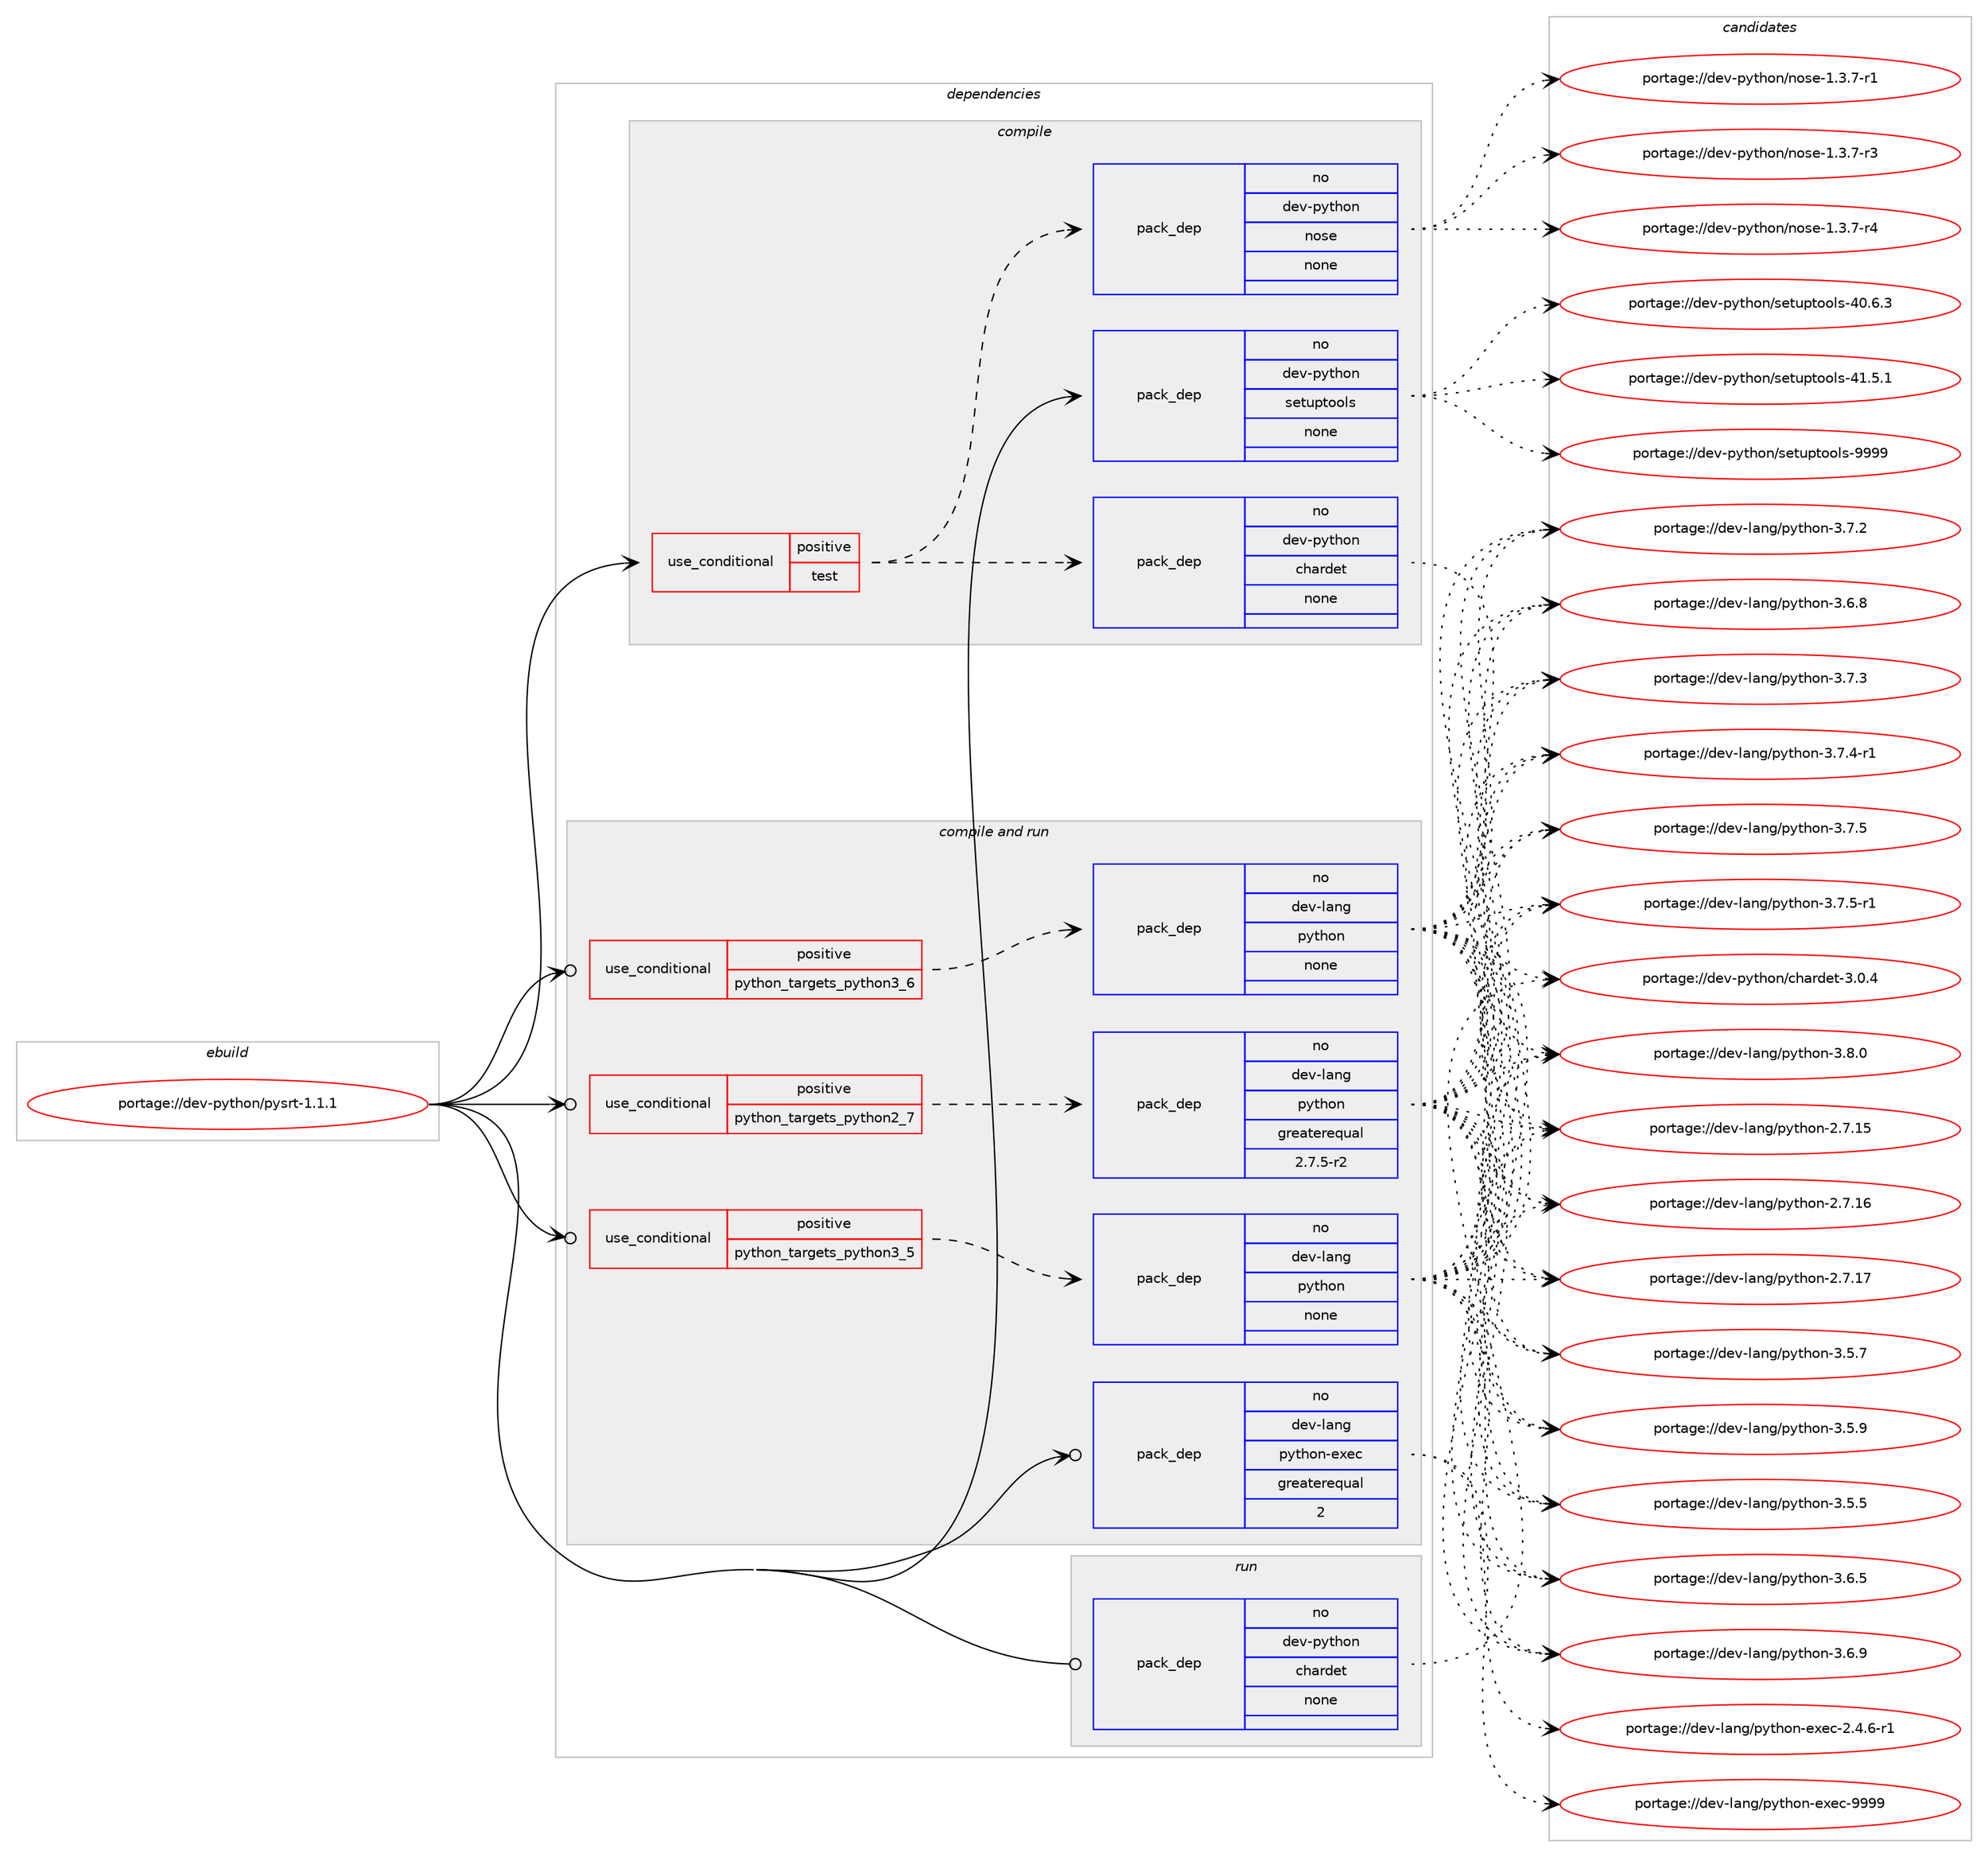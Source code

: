 digraph prolog {

# *************
# Graph options
# *************

newrank=true;
concentrate=true;
compound=true;
graph [rankdir=LR,fontname=Helvetica,fontsize=10,ranksep=1.5];#, ranksep=2.5, nodesep=0.2];
edge  [arrowhead=vee];
node  [fontname=Helvetica,fontsize=10];

# **********
# The ebuild
# **********

subgraph cluster_leftcol {
color=gray;
rank=same;
label=<<i>ebuild</i>>;
id [label="portage://dev-python/pysrt-1.1.1", color=red, width=4, href="../dev-python/pysrt-1.1.1.svg"];
}

# ****************
# The dependencies
# ****************

subgraph cluster_midcol {
color=gray;
label=<<i>dependencies</i>>;
subgraph cluster_compile {
fillcolor="#eeeeee";
style=filled;
label=<<i>compile</i>>;
subgraph cond36162 {
dependency163888 [label=<<TABLE BORDER="0" CELLBORDER="1" CELLSPACING="0" CELLPADDING="4"><TR><TD ROWSPAN="3" CELLPADDING="10">use_conditional</TD></TR><TR><TD>positive</TD></TR><TR><TD>test</TD></TR></TABLE>>, shape=none, color=red];
subgraph pack124340 {
dependency163889 [label=<<TABLE BORDER="0" CELLBORDER="1" CELLSPACING="0" CELLPADDING="4" WIDTH="220"><TR><TD ROWSPAN="6" CELLPADDING="30">pack_dep</TD></TR><TR><TD WIDTH="110">no</TD></TR><TR><TD>dev-python</TD></TR><TR><TD>nose</TD></TR><TR><TD>none</TD></TR><TR><TD></TD></TR></TABLE>>, shape=none, color=blue];
}
dependency163888:e -> dependency163889:w [weight=20,style="dashed",arrowhead="vee"];
subgraph pack124341 {
dependency163890 [label=<<TABLE BORDER="0" CELLBORDER="1" CELLSPACING="0" CELLPADDING="4" WIDTH="220"><TR><TD ROWSPAN="6" CELLPADDING="30">pack_dep</TD></TR><TR><TD WIDTH="110">no</TD></TR><TR><TD>dev-python</TD></TR><TR><TD>chardet</TD></TR><TR><TD>none</TD></TR><TR><TD></TD></TR></TABLE>>, shape=none, color=blue];
}
dependency163888:e -> dependency163890:w [weight=20,style="dashed",arrowhead="vee"];
}
id:e -> dependency163888:w [weight=20,style="solid",arrowhead="vee"];
subgraph pack124342 {
dependency163891 [label=<<TABLE BORDER="0" CELLBORDER="1" CELLSPACING="0" CELLPADDING="4" WIDTH="220"><TR><TD ROWSPAN="6" CELLPADDING="30">pack_dep</TD></TR><TR><TD WIDTH="110">no</TD></TR><TR><TD>dev-python</TD></TR><TR><TD>setuptools</TD></TR><TR><TD>none</TD></TR><TR><TD></TD></TR></TABLE>>, shape=none, color=blue];
}
id:e -> dependency163891:w [weight=20,style="solid",arrowhead="vee"];
}
subgraph cluster_compileandrun {
fillcolor="#eeeeee";
style=filled;
label=<<i>compile and run</i>>;
subgraph cond36163 {
dependency163892 [label=<<TABLE BORDER="0" CELLBORDER="1" CELLSPACING="0" CELLPADDING="4"><TR><TD ROWSPAN="3" CELLPADDING="10">use_conditional</TD></TR><TR><TD>positive</TD></TR><TR><TD>python_targets_python2_7</TD></TR></TABLE>>, shape=none, color=red];
subgraph pack124343 {
dependency163893 [label=<<TABLE BORDER="0" CELLBORDER="1" CELLSPACING="0" CELLPADDING="4" WIDTH="220"><TR><TD ROWSPAN="6" CELLPADDING="30">pack_dep</TD></TR><TR><TD WIDTH="110">no</TD></TR><TR><TD>dev-lang</TD></TR><TR><TD>python</TD></TR><TR><TD>greaterequal</TD></TR><TR><TD>2.7.5-r2</TD></TR></TABLE>>, shape=none, color=blue];
}
dependency163892:e -> dependency163893:w [weight=20,style="dashed",arrowhead="vee"];
}
id:e -> dependency163892:w [weight=20,style="solid",arrowhead="odotvee"];
subgraph cond36164 {
dependency163894 [label=<<TABLE BORDER="0" CELLBORDER="1" CELLSPACING="0" CELLPADDING="4"><TR><TD ROWSPAN="3" CELLPADDING="10">use_conditional</TD></TR><TR><TD>positive</TD></TR><TR><TD>python_targets_python3_5</TD></TR></TABLE>>, shape=none, color=red];
subgraph pack124344 {
dependency163895 [label=<<TABLE BORDER="0" CELLBORDER="1" CELLSPACING="0" CELLPADDING="4" WIDTH="220"><TR><TD ROWSPAN="6" CELLPADDING="30">pack_dep</TD></TR><TR><TD WIDTH="110">no</TD></TR><TR><TD>dev-lang</TD></TR><TR><TD>python</TD></TR><TR><TD>none</TD></TR><TR><TD></TD></TR></TABLE>>, shape=none, color=blue];
}
dependency163894:e -> dependency163895:w [weight=20,style="dashed",arrowhead="vee"];
}
id:e -> dependency163894:w [weight=20,style="solid",arrowhead="odotvee"];
subgraph cond36165 {
dependency163896 [label=<<TABLE BORDER="0" CELLBORDER="1" CELLSPACING="0" CELLPADDING="4"><TR><TD ROWSPAN="3" CELLPADDING="10">use_conditional</TD></TR><TR><TD>positive</TD></TR><TR><TD>python_targets_python3_6</TD></TR></TABLE>>, shape=none, color=red];
subgraph pack124345 {
dependency163897 [label=<<TABLE BORDER="0" CELLBORDER="1" CELLSPACING="0" CELLPADDING="4" WIDTH="220"><TR><TD ROWSPAN="6" CELLPADDING="30">pack_dep</TD></TR><TR><TD WIDTH="110">no</TD></TR><TR><TD>dev-lang</TD></TR><TR><TD>python</TD></TR><TR><TD>none</TD></TR><TR><TD></TD></TR></TABLE>>, shape=none, color=blue];
}
dependency163896:e -> dependency163897:w [weight=20,style="dashed",arrowhead="vee"];
}
id:e -> dependency163896:w [weight=20,style="solid",arrowhead="odotvee"];
subgraph pack124346 {
dependency163898 [label=<<TABLE BORDER="0" CELLBORDER="1" CELLSPACING="0" CELLPADDING="4" WIDTH="220"><TR><TD ROWSPAN="6" CELLPADDING="30">pack_dep</TD></TR><TR><TD WIDTH="110">no</TD></TR><TR><TD>dev-lang</TD></TR><TR><TD>python-exec</TD></TR><TR><TD>greaterequal</TD></TR><TR><TD>2</TD></TR></TABLE>>, shape=none, color=blue];
}
id:e -> dependency163898:w [weight=20,style="solid",arrowhead="odotvee"];
}
subgraph cluster_run {
fillcolor="#eeeeee";
style=filled;
label=<<i>run</i>>;
subgraph pack124347 {
dependency163899 [label=<<TABLE BORDER="0" CELLBORDER="1" CELLSPACING="0" CELLPADDING="4" WIDTH="220"><TR><TD ROWSPAN="6" CELLPADDING="30">pack_dep</TD></TR><TR><TD WIDTH="110">no</TD></TR><TR><TD>dev-python</TD></TR><TR><TD>chardet</TD></TR><TR><TD>none</TD></TR><TR><TD></TD></TR></TABLE>>, shape=none, color=blue];
}
id:e -> dependency163899:w [weight=20,style="solid",arrowhead="odot"];
}
}

# **************
# The candidates
# **************

subgraph cluster_choices {
rank=same;
color=gray;
label=<<i>candidates</i>>;

subgraph choice124340 {
color=black;
nodesep=1;
choiceportage10010111845112121116104111110471101111151014549465146554511449 [label="portage://dev-python/nose-1.3.7-r1", color=red, width=4,href="../dev-python/nose-1.3.7-r1.svg"];
choiceportage10010111845112121116104111110471101111151014549465146554511451 [label="portage://dev-python/nose-1.3.7-r3", color=red, width=4,href="../dev-python/nose-1.3.7-r3.svg"];
choiceportage10010111845112121116104111110471101111151014549465146554511452 [label="portage://dev-python/nose-1.3.7-r4", color=red, width=4,href="../dev-python/nose-1.3.7-r4.svg"];
dependency163889:e -> choiceportage10010111845112121116104111110471101111151014549465146554511449:w [style=dotted,weight="100"];
dependency163889:e -> choiceportage10010111845112121116104111110471101111151014549465146554511451:w [style=dotted,weight="100"];
dependency163889:e -> choiceportage10010111845112121116104111110471101111151014549465146554511452:w [style=dotted,weight="100"];
}
subgraph choice124341 {
color=black;
nodesep=1;
choiceportage10010111845112121116104111110479910497114100101116455146484652 [label="portage://dev-python/chardet-3.0.4", color=red, width=4,href="../dev-python/chardet-3.0.4.svg"];
dependency163890:e -> choiceportage10010111845112121116104111110479910497114100101116455146484652:w [style=dotted,weight="100"];
}
subgraph choice124342 {
color=black;
nodesep=1;
choiceportage100101118451121211161041111104711510111611711211611111110811545524846544651 [label="portage://dev-python/setuptools-40.6.3", color=red, width=4,href="../dev-python/setuptools-40.6.3.svg"];
choiceportage100101118451121211161041111104711510111611711211611111110811545524946534649 [label="portage://dev-python/setuptools-41.5.1", color=red, width=4,href="../dev-python/setuptools-41.5.1.svg"];
choiceportage10010111845112121116104111110471151011161171121161111111081154557575757 [label="portage://dev-python/setuptools-9999", color=red, width=4,href="../dev-python/setuptools-9999.svg"];
dependency163891:e -> choiceportage100101118451121211161041111104711510111611711211611111110811545524846544651:w [style=dotted,weight="100"];
dependency163891:e -> choiceportage100101118451121211161041111104711510111611711211611111110811545524946534649:w [style=dotted,weight="100"];
dependency163891:e -> choiceportage10010111845112121116104111110471151011161171121161111111081154557575757:w [style=dotted,weight="100"];
}
subgraph choice124343 {
color=black;
nodesep=1;
choiceportage10010111845108971101034711212111610411111045504655464953 [label="portage://dev-lang/python-2.7.15", color=red, width=4,href="../dev-lang/python-2.7.15.svg"];
choiceportage10010111845108971101034711212111610411111045504655464954 [label="portage://dev-lang/python-2.7.16", color=red, width=4,href="../dev-lang/python-2.7.16.svg"];
choiceportage10010111845108971101034711212111610411111045504655464955 [label="portage://dev-lang/python-2.7.17", color=red, width=4,href="../dev-lang/python-2.7.17.svg"];
choiceportage100101118451089711010347112121116104111110455146534653 [label="portage://dev-lang/python-3.5.5", color=red, width=4,href="../dev-lang/python-3.5.5.svg"];
choiceportage100101118451089711010347112121116104111110455146534655 [label="portage://dev-lang/python-3.5.7", color=red, width=4,href="../dev-lang/python-3.5.7.svg"];
choiceportage100101118451089711010347112121116104111110455146534657 [label="portage://dev-lang/python-3.5.9", color=red, width=4,href="../dev-lang/python-3.5.9.svg"];
choiceportage100101118451089711010347112121116104111110455146544653 [label="portage://dev-lang/python-3.6.5", color=red, width=4,href="../dev-lang/python-3.6.5.svg"];
choiceportage100101118451089711010347112121116104111110455146544656 [label="portage://dev-lang/python-3.6.8", color=red, width=4,href="../dev-lang/python-3.6.8.svg"];
choiceportage100101118451089711010347112121116104111110455146544657 [label="portage://dev-lang/python-3.6.9", color=red, width=4,href="../dev-lang/python-3.6.9.svg"];
choiceportage100101118451089711010347112121116104111110455146554650 [label="portage://dev-lang/python-3.7.2", color=red, width=4,href="../dev-lang/python-3.7.2.svg"];
choiceportage100101118451089711010347112121116104111110455146554651 [label="portage://dev-lang/python-3.7.3", color=red, width=4,href="../dev-lang/python-3.7.3.svg"];
choiceportage1001011184510897110103471121211161041111104551465546524511449 [label="portage://dev-lang/python-3.7.4-r1", color=red, width=4,href="../dev-lang/python-3.7.4-r1.svg"];
choiceportage100101118451089711010347112121116104111110455146554653 [label="portage://dev-lang/python-3.7.5", color=red, width=4,href="../dev-lang/python-3.7.5.svg"];
choiceportage1001011184510897110103471121211161041111104551465546534511449 [label="portage://dev-lang/python-3.7.5-r1", color=red, width=4,href="../dev-lang/python-3.7.5-r1.svg"];
choiceportage100101118451089711010347112121116104111110455146564648 [label="portage://dev-lang/python-3.8.0", color=red, width=4,href="../dev-lang/python-3.8.0.svg"];
dependency163893:e -> choiceportage10010111845108971101034711212111610411111045504655464953:w [style=dotted,weight="100"];
dependency163893:e -> choiceportage10010111845108971101034711212111610411111045504655464954:w [style=dotted,weight="100"];
dependency163893:e -> choiceportage10010111845108971101034711212111610411111045504655464955:w [style=dotted,weight="100"];
dependency163893:e -> choiceportage100101118451089711010347112121116104111110455146534653:w [style=dotted,weight="100"];
dependency163893:e -> choiceportage100101118451089711010347112121116104111110455146534655:w [style=dotted,weight="100"];
dependency163893:e -> choiceportage100101118451089711010347112121116104111110455146534657:w [style=dotted,weight="100"];
dependency163893:e -> choiceportage100101118451089711010347112121116104111110455146544653:w [style=dotted,weight="100"];
dependency163893:e -> choiceportage100101118451089711010347112121116104111110455146544656:w [style=dotted,weight="100"];
dependency163893:e -> choiceportage100101118451089711010347112121116104111110455146544657:w [style=dotted,weight="100"];
dependency163893:e -> choiceportage100101118451089711010347112121116104111110455146554650:w [style=dotted,weight="100"];
dependency163893:e -> choiceportage100101118451089711010347112121116104111110455146554651:w [style=dotted,weight="100"];
dependency163893:e -> choiceportage1001011184510897110103471121211161041111104551465546524511449:w [style=dotted,weight="100"];
dependency163893:e -> choiceportage100101118451089711010347112121116104111110455146554653:w [style=dotted,weight="100"];
dependency163893:e -> choiceportage1001011184510897110103471121211161041111104551465546534511449:w [style=dotted,weight="100"];
dependency163893:e -> choiceportage100101118451089711010347112121116104111110455146564648:w [style=dotted,weight="100"];
}
subgraph choice124344 {
color=black;
nodesep=1;
choiceportage10010111845108971101034711212111610411111045504655464953 [label="portage://dev-lang/python-2.7.15", color=red, width=4,href="../dev-lang/python-2.7.15.svg"];
choiceportage10010111845108971101034711212111610411111045504655464954 [label="portage://dev-lang/python-2.7.16", color=red, width=4,href="../dev-lang/python-2.7.16.svg"];
choiceportage10010111845108971101034711212111610411111045504655464955 [label="portage://dev-lang/python-2.7.17", color=red, width=4,href="../dev-lang/python-2.7.17.svg"];
choiceportage100101118451089711010347112121116104111110455146534653 [label="portage://dev-lang/python-3.5.5", color=red, width=4,href="../dev-lang/python-3.5.5.svg"];
choiceportage100101118451089711010347112121116104111110455146534655 [label="portage://dev-lang/python-3.5.7", color=red, width=4,href="../dev-lang/python-3.5.7.svg"];
choiceportage100101118451089711010347112121116104111110455146534657 [label="portage://dev-lang/python-3.5.9", color=red, width=4,href="../dev-lang/python-3.5.9.svg"];
choiceportage100101118451089711010347112121116104111110455146544653 [label="portage://dev-lang/python-3.6.5", color=red, width=4,href="../dev-lang/python-3.6.5.svg"];
choiceportage100101118451089711010347112121116104111110455146544656 [label="portage://dev-lang/python-3.6.8", color=red, width=4,href="../dev-lang/python-3.6.8.svg"];
choiceportage100101118451089711010347112121116104111110455146544657 [label="portage://dev-lang/python-3.6.9", color=red, width=4,href="../dev-lang/python-3.6.9.svg"];
choiceportage100101118451089711010347112121116104111110455146554650 [label="portage://dev-lang/python-3.7.2", color=red, width=4,href="../dev-lang/python-3.7.2.svg"];
choiceportage100101118451089711010347112121116104111110455146554651 [label="portage://dev-lang/python-3.7.3", color=red, width=4,href="../dev-lang/python-3.7.3.svg"];
choiceportage1001011184510897110103471121211161041111104551465546524511449 [label="portage://dev-lang/python-3.7.4-r1", color=red, width=4,href="../dev-lang/python-3.7.4-r1.svg"];
choiceportage100101118451089711010347112121116104111110455146554653 [label="portage://dev-lang/python-3.7.5", color=red, width=4,href="../dev-lang/python-3.7.5.svg"];
choiceportage1001011184510897110103471121211161041111104551465546534511449 [label="portage://dev-lang/python-3.7.5-r1", color=red, width=4,href="../dev-lang/python-3.7.5-r1.svg"];
choiceportage100101118451089711010347112121116104111110455146564648 [label="portage://dev-lang/python-3.8.0", color=red, width=4,href="../dev-lang/python-3.8.0.svg"];
dependency163895:e -> choiceportage10010111845108971101034711212111610411111045504655464953:w [style=dotted,weight="100"];
dependency163895:e -> choiceportage10010111845108971101034711212111610411111045504655464954:w [style=dotted,weight="100"];
dependency163895:e -> choiceportage10010111845108971101034711212111610411111045504655464955:w [style=dotted,weight="100"];
dependency163895:e -> choiceportage100101118451089711010347112121116104111110455146534653:w [style=dotted,weight="100"];
dependency163895:e -> choiceportage100101118451089711010347112121116104111110455146534655:w [style=dotted,weight="100"];
dependency163895:e -> choiceportage100101118451089711010347112121116104111110455146534657:w [style=dotted,weight="100"];
dependency163895:e -> choiceportage100101118451089711010347112121116104111110455146544653:w [style=dotted,weight="100"];
dependency163895:e -> choiceportage100101118451089711010347112121116104111110455146544656:w [style=dotted,weight="100"];
dependency163895:e -> choiceportage100101118451089711010347112121116104111110455146544657:w [style=dotted,weight="100"];
dependency163895:e -> choiceportage100101118451089711010347112121116104111110455146554650:w [style=dotted,weight="100"];
dependency163895:e -> choiceportage100101118451089711010347112121116104111110455146554651:w [style=dotted,weight="100"];
dependency163895:e -> choiceportage1001011184510897110103471121211161041111104551465546524511449:w [style=dotted,weight="100"];
dependency163895:e -> choiceportage100101118451089711010347112121116104111110455146554653:w [style=dotted,weight="100"];
dependency163895:e -> choiceportage1001011184510897110103471121211161041111104551465546534511449:w [style=dotted,weight="100"];
dependency163895:e -> choiceportage100101118451089711010347112121116104111110455146564648:w [style=dotted,weight="100"];
}
subgraph choice124345 {
color=black;
nodesep=1;
choiceportage10010111845108971101034711212111610411111045504655464953 [label="portage://dev-lang/python-2.7.15", color=red, width=4,href="../dev-lang/python-2.7.15.svg"];
choiceportage10010111845108971101034711212111610411111045504655464954 [label="portage://dev-lang/python-2.7.16", color=red, width=4,href="../dev-lang/python-2.7.16.svg"];
choiceportage10010111845108971101034711212111610411111045504655464955 [label="portage://dev-lang/python-2.7.17", color=red, width=4,href="../dev-lang/python-2.7.17.svg"];
choiceportage100101118451089711010347112121116104111110455146534653 [label="portage://dev-lang/python-3.5.5", color=red, width=4,href="../dev-lang/python-3.5.5.svg"];
choiceportage100101118451089711010347112121116104111110455146534655 [label="portage://dev-lang/python-3.5.7", color=red, width=4,href="../dev-lang/python-3.5.7.svg"];
choiceportage100101118451089711010347112121116104111110455146534657 [label="portage://dev-lang/python-3.5.9", color=red, width=4,href="../dev-lang/python-3.5.9.svg"];
choiceportage100101118451089711010347112121116104111110455146544653 [label="portage://dev-lang/python-3.6.5", color=red, width=4,href="../dev-lang/python-3.6.5.svg"];
choiceportage100101118451089711010347112121116104111110455146544656 [label="portage://dev-lang/python-3.6.8", color=red, width=4,href="../dev-lang/python-3.6.8.svg"];
choiceportage100101118451089711010347112121116104111110455146544657 [label="portage://dev-lang/python-3.6.9", color=red, width=4,href="../dev-lang/python-3.6.9.svg"];
choiceportage100101118451089711010347112121116104111110455146554650 [label="portage://dev-lang/python-3.7.2", color=red, width=4,href="../dev-lang/python-3.7.2.svg"];
choiceportage100101118451089711010347112121116104111110455146554651 [label="portage://dev-lang/python-3.7.3", color=red, width=4,href="../dev-lang/python-3.7.3.svg"];
choiceportage1001011184510897110103471121211161041111104551465546524511449 [label="portage://dev-lang/python-3.7.4-r1", color=red, width=4,href="../dev-lang/python-3.7.4-r1.svg"];
choiceportage100101118451089711010347112121116104111110455146554653 [label="portage://dev-lang/python-3.7.5", color=red, width=4,href="../dev-lang/python-3.7.5.svg"];
choiceportage1001011184510897110103471121211161041111104551465546534511449 [label="portage://dev-lang/python-3.7.5-r1", color=red, width=4,href="../dev-lang/python-3.7.5-r1.svg"];
choiceportage100101118451089711010347112121116104111110455146564648 [label="portage://dev-lang/python-3.8.0", color=red, width=4,href="../dev-lang/python-3.8.0.svg"];
dependency163897:e -> choiceportage10010111845108971101034711212111610411111045504655464953:w [style=dotted,weight="100"];
dependency163897:e -> choiceportage10010111845108971101034711212111610411111045504655464954:w [style=dotted,weight="100"];
dependency163897:e -> choiceportage10010111845108971101034711212111610411111045504655464955:w [style=dotted,weight="100"];
dependency163897:e -> choiceportage100101118451089711010347112121116104111110455146534653:w [style=dotted,weight="100"];
dependency163897:e -> choiceportage100101118451089711010347112121116104111110455146534655:w [style=dotted,weight="100"];
dependency163897:e -> choiceportage100101118451089711010347112121116104111110455146534657:w [style=dotted,weight="100"];
dependency163897:e -> choiceportage100101118451089711010347112121116104111110455146544653:w [style=dotted,weight="100"];
dependency163897:e -> choiceportage100101118451089711010347112121116104111110455146544656:w [style=dotted,weight="100"];
dependency163897:e -> choiceportage100101118451089711010347112121116104111110455146544657:w [style=dotted,weight="100"];
dependency163897:e -> choiceportage100101118451089711010347112121116104111110455146554650:w [style=dotted,weight="100"];
dependency163897:e -> choiceportage100101118451089711010347112121116104111110455146554651:w [style=dotted,weight="100"];
dependency163897:e -> choiceportage1001011184510897110103471121211161041111104551465546524511449:w [style=dotted,weight="100"];
dependency163897:e -> choiceportage100101118451089711010347112121116104111110455146554653:w [style=dotted,weight="100"];
dependency163897:e -> choiceportage1001011184510897110103471121211161041111104551465546534511449:w [style=dotted,weight="100"];
dependency163897:e -> choiceportage100101118451089711010347112121116104111110455146564648:w [style=dotted,weight="100"];
}
subgraph choice124346 {
color=black;
nodesep=1;
choiceportage10010111845108971101034711212111610411111045101120101994550465246544511449 [label="portage://dev-lang/python-exec-2.4.6-r1", color=red, width=4,href="../dev-lang/python-exec-2.4.6-r1.svg"];
choiceportage10010111845108971101034711212111610411111045101120101994557575757 [label="portage://dev-lang/python-exec-9999", color=red, width=4,href="../dev-lang/python-exec-9999.svg"];
dependency163898:e -> choiceportage10010111845108971101034711212111610411111045101120101994550465246544511449:w [style=dotted,weight="100"];
dependency163898:e -> choiceportage10010111845108971101034711212111610411111045101120101994557575757:w [style=dotted,weight="100"];
}
subgraph choice124347 {
color=black;
nodesep=1;
choiceportage10010111845112121116104111110479910497114100101116455146484652 [label="portage://dev-python/chardet-3.0.4", color=red, width=4,href="../dev-python/chardet-3.0.4.svg"];
dependency163899:e -> choiceportage10010111845112121116104111110479910497114100101116455146484652:w [style=dotted,weight="100"];
}
}

}
